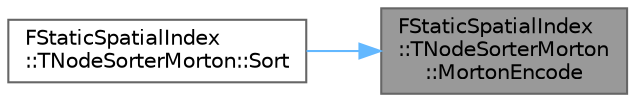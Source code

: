 digraph "FStaticSpatialIndex::TNodeSorterMorton::MortonEncode"
{
 // INTERACTIVE_SVG=YES
 // LATEX_PDF_SIZE
  bgcolor="transparent";
  edge [fontname=Helvetica,fontsize=10,labelfontname=Helvetica,labelfontsize=10];
  node [fontname=Helvetica,fontsize=10,shape=box,height=0.2,width=0.4];
  rankdir="RL";
  Node1 [id="Node000001",label="FStaticSpatialIndex\l::TNodeSorterMorton\l::MortonEncode",height=0.2,width=0.4,color="gray40", fillcolor="grey60", style="filled", fontcolor="black",tooltip=" "];
  Node1 -> Node2 [id="edge1_Node000001_Node000002",dir="back",color="steelblue1",style="solid",tooltip=" "];
  Node2 [id="Node000002",label="FStaticSpatialIndex\l::TNodeSorterMorton::Sort",height=0.2,width=0.4,color="grey40", fillcolor="white", style="filled",URL="$de/dfc/classFStaticSpatialIndex_1_1TNodeSorterMorton.html#a969f192cb841f1acf9453254c3236645",tooltip=" "];
}
